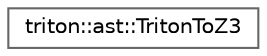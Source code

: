 digraph "Graphical Class Hierarchy"
{
 // LATEX_PDF_SIZE
  bgcolor="transparent";
  edge [fontname=Helvetica,fontsize=10,labelfontname=Helvetica,labelfontsize=10];
  node [fontname=Helvetica,fontsize=10,shape=box,height=0.2,width=0.4];
  rankdir="LR";
  Node0 [label="triton::ast::TritonToZ3",height=0.2,width=0.4,color="grey40", fillcolor="white", style="filled",URL="$classtriton_1_1ast_1_1TritonToZ3.html",tooltip="Converts a Triton's AST to Z3's AST."];
}

